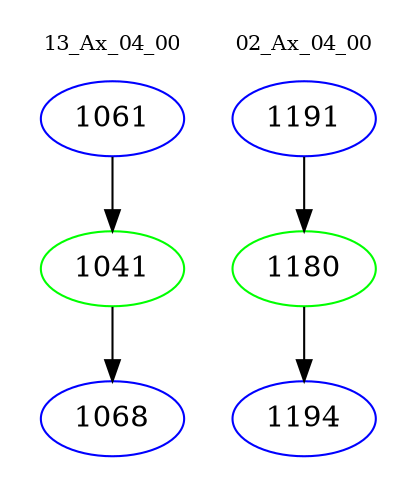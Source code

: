 digraph{
subgraph cluster_0 {
color = white
label = "13_Ax_04_00";
fontsize=10;
T0_1061 [label="1061", color="blue"]
T0_1061 -> T0_1041 [color="black"]
T0_1041 [label="1041", color="green"]
T0_1041 -> T0_1068 [color="black"]
T0_1068 [label="1068", color="blue"]
}
subgraph cluster_1 {
color = white
label = "02_Ax_04_00";
fontsize=10;
T1_1191 [label="1191", color="blue"]
T1_1191 -> T1_1180 [color="black"]
T1_1180 [label="1180", color="green"]
T1_1180 -> T1_1194 [color="black"]
T1_1194 [label="1194", color="blue"]
}
}

